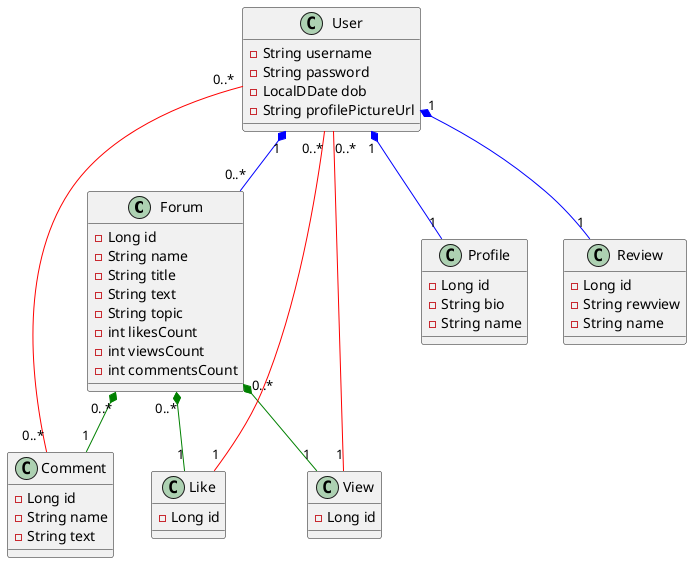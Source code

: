 @startuml
'https://plantuml.com/class-diagram

class Forum {
    - Long id
    - String name
    - String title
    - String text
    - String topic
    - int likesCount
    - int viewsCount
    - int commentsCount
    }

class Comment{
    - Long id
    - String name
    - String text
    }

class Like {
    - Long id
    }

class View {
    - Long id
    }

class User {
    - String username
    - String password
    - LocalDDate dob
    - String profilePictureUrl
}

class Profile {
    - Long id
    - String bio
    - String name
}

class Review {
    - Long id
    - String rewview
    - String name
}

User "1" *--[#blue] "1" Profile
User "1" *--[#blue] "1" Review
User "1" *--[#blue] "0..*" Forum

Forum "0..*" *--[#green] "1" Comment
Forum "0..*" *--[#green] "1" Like
Forum "0..*" *--[#green] "1" View

User "0..*" --[#red] "0..*" Comment
User "0..*" --[#red] "1" Like
User "0..*" --[#red] "1" View

'Comment "1" *--[#purple] "1" User
'Like "1" *--[#purple] "1" User
'View "1" *--[#purple] "1" User

@enduml

